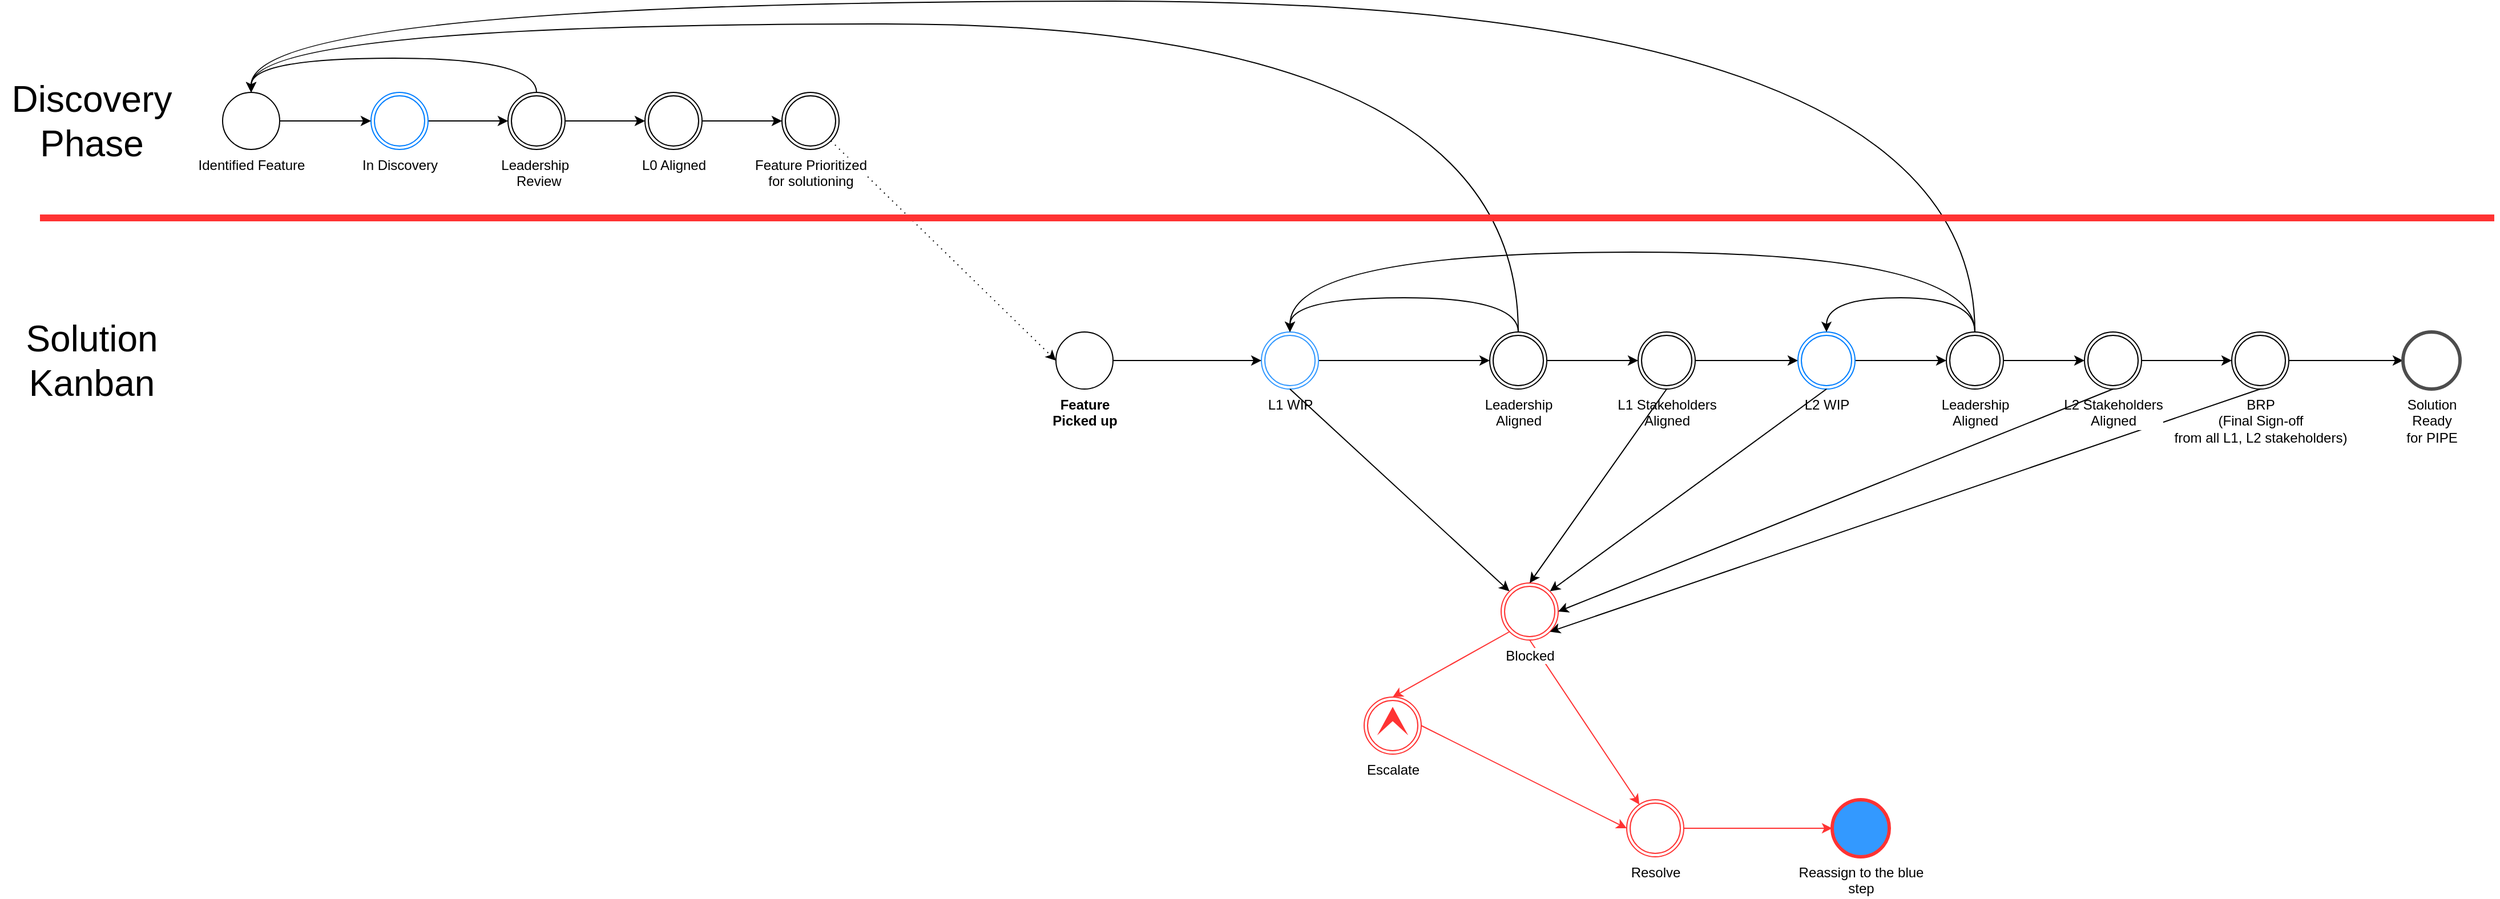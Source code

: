 <mxfile version="13.6.5" type="github">
  <diagram id="vPWEBYrySgTdhOA6jQeR" name="Page-1">
    <mxGraphModel dx="2468" dy="612" grid="1" gridSize="10" guides="1" tooltips="1" connect="1" arrows="1" fold="1" page="1" pageScale="1" pageWidth="1100" pageHeight="850" math="0" shadow="0">
      <root>
        <mxCell id="0" />
        <mxCell id="1" parent="0" />
        <mxCell id="oVar-C9LrSme6sExURbz-7" value="" style="edgeStyle=orthogonalEdgeStyle;rounded=0;orthogonalLoop=1;jettySize=auto;html=1;entryX=0;entryY=0.5;entryDx=0;entryDy=0;curved=1;exitX=1;exitY=0.5;exitDx=0;exitDy=0;" edge="1" parent="1" source="oVar-C9LrSme6sExURbz-86" target="oVar-C9LrSme6sExURbz-5">
          <mxGeometry relative="1" as="geometry" />
        </mxCell>
        <mxCell id="oVar-C9LrSme6sExURbz-2" value="Identified Feature" style="shape=mxgraph.bpmn.shape;html=1;verticalLabelPosition=bottom;labelBackgroundColor=#ffffff;verticalAlign=top;align=center;perimeter=ellipsePerimeter;outlineConnect=0;outline=standard;symbol=general;strokeColor=#000000;" vertex="1" parent="1">
          <mxGeometry x="-900" y="110" width="50" height="50" as="geometry" />
        </mxCell>
        <mxCell id="oVar-C9LrSme6sExURbz-9" value="" style="edgeStyle=orthogonalEdgeStyle;curved=1;rounded=0;orthogonalLoop=1;jettySize=auto;html=1;exitX=1;exitY=0.5;exitDx=0;exitDy=0;" edge="1" parent="1" source="oVar-C9LrSme6sExURbz-5" target="oVar-C9LrSme6sExURbz-16">
          <mxGeometry relative="1" as="geometry" />
        </mxCell>
        <mxCell id="oVar-C9LrSme6sExURbz-5" value="Leadership&amp;nbsp;&lt;br&gt;&amp;nbsp;Review" style="shape=mxgraph.bpmn.shape;html=1;verticalLabelPosition=bottom;labelBackgroundColor=#ffffff;verticalAlign=top;align=center;perimeter=ellipsePerimeter;outlineConnect=0;outline=throwing;symbol=general;" vertex="1" parent="1">
          <mxGeometry x="-650" y="110" width="50" height="50" as="geometry" />
        </mxCell>
        <mxCell id="oVar-C9LrSme6sExURbz-11" value="" style="edgeStyle=orthogonalEdgeStyle;curved=1;rounded=0;orthogonalLoop=1;jettySize=auto;html=1;" edge="1" parent="1" source="oVar-C9LrSme6sExURbz-8" target="oVar-C9LrSme6sExURbz-10">
          <mxGeometry relative="1" as="geometry" />
        </mxCell>
        <mxCell id="oVar-C9LrSme6sExURbz-8" value="L1 WIP" style="shape=mxgraph.bpmn.shape;html=1;verticalLabelPosition=bottom;labelBackgroundColor=#ffffff;verticalAlign=top;align=center;perimeter=ellipsePerimeter;outlineConnect=0;outline=throwing;symbol=general;strokeColor=#3399FF;" vertex="1" parent="1">
          <mxGeometry x="10" y="320" width="50" height="50" as="geometry" />
        </mxCell>
        <mxCell id="oVar-C9LrSme6sExURbz-13" value="" style="edgeStyle=orthogonalEdgeStyle;curved=1;rounded=0;orthogonalLoop=1;jettySize=auto;html=1;" edge="1" parent="1" source="oVar-C9LrSme6sExURbz-10" target="oVar-C9LrSme6sExURbz-12">
          <mxGeometry relative="1" as="geometry" />
        </mxCell>
        <mxCell id="oVar-C9LrSme6sExURbz-20" value="" style="edgeStyle=orthogonalEdgeStyle;curved=1;rounded=0;orthogonalLoop=1;jettySize=auto;html=1;entryX=0.5;entryY=0;entryDx=0;entryDy=0;exitX=0.5;exitY=0;exitDx=0;exitDy=0;" edge="1" parent="1" source="oVar-C9LrSme6sExURbz-10" target="oVar-C9LrSme6sExURbz-8">
          <mxGeometry relative="1" as="geometry">
            <mxPoint x="285" y="170" as="targetPoint" />
            <Array as="points">
              <mxPoint x="235" y="290" />
              <mxPoint x="35" y="290" />
            </Array>
          </mxGeometry>
        </mxCell>
        <mxCell id="oVar-C9LrSme6sExURbz-10" value="Leadership&lt;br&gt;Aligned" style="shape=mxgraph.bpmn.shape;html=1;verticalLabelPosition=bottom;labelBackgroundColor=#ffffff;verticalAlign=top;align=center;perimeter=ellipsePerimeter;outlineConnect=0;outline=throwing;symbol=general;" vertex="1" parent="1">
          <mxGeometry x="210" y="320" width="50" height="50" as="geometry" />
        </mxCell>
        <mxCell id="oVar-C9LrSme6sExURbz-15" value="" style="edgeStyle=orthogonalEdgeStyle;curved=1;rounded=0;orthogonalLoop=1;jettySize=auto;html=1;" edge="1" parent="1" source="oVar-C9LrSme6sExURbz-12" target="oVar-C9LrSme6sExURbz-14">
          <mxGeometry relative="1" as="geometry" />
        </mxCell>
        <mxCell id="oVar-C9LrSme6sExURbz-12" value="L1 Stakeholders&lt;br&gt;Aligned" style="shape=mxgraph.bpmn.shape;html=1;verticalLabelPosition=bottom;labelBackgroundColor=#ffffff;verticalAlign=top;align=center;perimeter=ellipsePerimeter;outlineConnect=0;outline=throwing;symbol=general;strokeColor=#000000;" vertex="1" parent="1">
          <mxGeometry x="340" y="320" width="50" height="50" as="geometry" />
        </mxCell>
        <mxCell id="oVar-C9LrSme6sExURbz-28" value="" style="edgeStyle=none;rounded=0;orthogonalLoop=1;jettySize=auto;html=1;" edge="1" parent="1" source="oVar-C9LrSme6sExURbz-14" target="oVar-C9LrSme6sExURbz-27">
          <mxGeometry relative="1" as="geometry" />
        </mxCell>
        <mxCell id="oVar-C9LrSme6sExURbz-14" value="L2 WIP" style="shape=mxgraph.bpmn.shape;html=1;verticalLabelPosition=bottom;labelBackgroundColor=#ffffff;verticalAlign=top;align=center;perimeter=ellipsePerimeter;outlineConnect=0;outline=throwing;symbol=general;strokeColor=#007FFF;" vertex="1" parent="1">
          <mxGeometry x="480" y="320" width="50" height="50" as="geometry" />
        </mxCell>
        <mxCell id="oVar-C9LrSme6sExURbz-18" value="" style="edgeStyle=orthogonalEdgeStyle;curved=1;rounded=0;orthogonalLoop=1;jettySize=auto;html=1;entryX=0;entryY=0.5;entryDx=0;entryDy=0;exitX=1;exitY=0.5;exitDx=0;exitDy=0;" edge="1" parent="1" source="oVar-C9LrSme6sExURbz-72" target="oVar-C9LrSme6sExURbz-8">
          <mxGeometry relative="1" as="geometry">
            <mxPoint x="60" y="345" as="sourcePoint" />
          </mxGeometry>
        </mxCell>
        <mxCell id="oVar-C9LrSme6sExURbz-16" value="L0 Aligned" style="shape=mxgraph.bpmn.shape;html=1;verticalLabelPosition=bottom;labelBackgroundColor=#ffffff;verticalAlign=top;align=center;perimeter=ellipsePerimeter;outlineConnect=0;outline=throwing;symbol=general;strokeColor=#000000;" vertex="1" parent="1">
          <mxGeometry x="-530" y="110" width="50" height="50" as="geometry" />
        </mxCell>
        <mxCell id="oVar-C9LrSme6sExURbz-31" value="" style="rounded=0;orthogonalLoop=1;jettySize=auto;html=1;strokeColor=#FF3333;exitX=0.5;exitY=1;exitDx=0;exitDy=0;" edge="1" parent="1" source="oVar-C9LrSme6sExURbz-17" target="oVar-C9LrSme6sExURbz-30">
          <mxGeometry relative="1" as="geometry" />
        </mxCell>
        <mxCell id="oVar-C9LrSme6sExURbz-17" value="Blocked" style="shape=mxgraph.bpmn.shape;html=1;verticalLabelPosition=bottom;labelBackgroundColor=#ffffff;verticalAlign=top;align=center;perimeter=ellipsePerimeter;outlineConnect=0;outline=throwing;symbol=general;strokeColor=#FF3333;" vertex="1" parent="1">
          <mxGeometry x="220" y="540" width="50" height="50" as="geometry" />
        </mxCell>
        <mxCell id="oVar-C9LrSme6sExURbz-21" value="" style="edgeStyle=orthogonalEdgeStyle;curved=1;rounded=0;orthogonalLoop=1;jettySize=auto;html=1;entryX=0.5;entryY=0;entryDx=0;entryDy=0;exitX=0.5;exitY=0;exitDx=0;exitDy=0;" edge="1" parent="1" source="oVar-C9LrSme6sExURbz-10" target="oVar-C9LrSme6sExURbz-2">
          <mxGeometry relative="1" as="geometry">
            <mxPoint x="295" y="260" as="sourcePoint" />
            <mxPoint x="185" y="260" as="targetPoint" />
            <Array as="points">
              <mxPoint x="235" y="50" />
              <mxPoint x="-875" y="50" />
            </Array>
          </mxGeometry>
        </mxCell>
        <mxCell id="oVar-C9LrSme6sExURbz-22" value="" style="rounded=0;orthogonalLoop=1;jettySize=auto;html=1;entryX=0.145;entryY=0.145;entryDx=0;entryDy=0;exitX=0.5;exitY=1;exitDx=0;exitDy=0;entryPerimeter=0;" edge="1" parent="1" source="oVar-C9LrSme6sExURbz-8" target="oVar-C9LrSme6sExURbz-17">
          <mxGeometry relative="1" as="geometry">
            <mxPoint x="295" y="260" as="sourcePoint" />
            <mxPoint x="185" y="260" as="targetPoint" />
          </mxGeometry>
        </mxCell>
        <mxCell id="oVar-C9LrSme6sExURbz-24" value="" style="rounded=0;orthogonalLoop=1;jettySize=auto;html=1;entryX=0.5;entryY=0;entryDx=0;entryDy=0;exitX=0.5;exitY=1;exitDx=0;exitDy=0;" edge="1" parent="1" source="oVar-C9LrSme6sExURbz-12" target="oVar-C9LrSme6sExURbz-17">
          <mxGeometry relative="1" as="geometry">
            <mxPoint x="295" y="310" as="sourcePoint" />
            <mxPoint x="100" y="465" as="targetPoint" />
          </mxGeometry>
        </mxCell>
        <mxCell id="oVar-C9LrSme6sExURbz-25" value="" style="rounded=0;orthogonalLoop=1;jettySize=auto;html=1;entryX=0.855;entryY=0.145;entryDx=0;entryDy=0;exitX=0.5;exitY=1;exitDx=0;exitDy=0;entryPerimeter=0;" edge="1" parent="1" source="oVar-C9LrSme6sExURbz-14" target="oVar-C9LrSme6sExURbz-17">
          <mxGeometry relative="1" as="geometry">
            <mxPoint x="395" y="310" as="sourcePoint" />
            <mxPoint x="272.75" y="457.25" as="targetPoint" />
          </mxGeometry>
        </mxCell>
        <mxCell id="oVar-C9LrSme6sExURbz-26" value="" style="rounded=0;orthogonalLoop=1;jettySize=auto;html=1;entryX=0.5;entryY=0;entryDx=0;entryDy=0;exitX=0.5;exitY=0;exitDx=0;exitDy=0;edgeStyle=orthogonalEdgeStyle;curved=1;" edge="1" parent="1" source="oVar-C9LrSme6sExURbz-5" target="oVar-C9LrSme6sExURbz-2">
          <mxGeometry relative="1" as="geometry">
            <mxPoint x="185" y="310" as="sourcePoint" />
            <mxPoint x="237.25" y="457.25" as="targetPoint" />
            <Array as="points">
              <mxPoint x="-625" y="80" />
              <mxPoint x="-875" y="80" />
            </Array>
          </mxGeometry>
        </mxCell>
        <mxCell id="oVar-C9LrSme6sExURbz-36" value="" style="rounded=0;orthogonalLoop=1;jettySize=auto;html=1;entryX=0;entryY=0.5;entryDx=0;entryDy=0;" edge="1" parent="1" source="oVar-C9LrSme6sExURbz-27" target="oVar-C9LrSme6sExURbz-42">
          <mxGeometry relative="1" as="geometry" />
        </mxCell>
        <mxCell id="oVar-C9LrSme6sExURbz-27" value="Leadership&lt;br&gt;Aligned" style="shape=mxgraph.bpmn.shape;html=1;verticalLabelPosition=bottom;labelBackgroundColor=#ffffff;verticalAlign=top;align=center;perimeter=ellipsePerimeter;outlineConnect=0;outline=throwing;symbol=general;" vertex="1" parent="1">
          <mxGeometry x="610" y="320" width="50" height="50" as="geometry" />
        </mxCell>
        <mxCell id="oVar-C9LrSme6sExURbz-29" value="" style="edgeStyle=orthogonalEdgeStyle;curved=1;rounded=0;orthogonalLoop=1;jettySize=auto;html=1;entryX=0.5;entryY=0;entryDx=0;entryDy=0;exitX=0.5;exitY=0;exitDx=0;exitDy=0;" edge="1" parent="1" source="oVar-C9LrSme6sExURbz-27" target="oVar-C9LrSme6sExURbz-8">
          <mxGeometry relative="1" as="geometry">
            <mxPoint x="295" y="260" as="sourcePoint" />
            <mxPoint x="185" y="260" as="targetPoint" />
            <Array as="points">
              <mxPoint x="635" y="250" />
              <mxPoint x="35" y="250" />
            </Array>
          </mxGeometry>
        </mxCell>
        <mxCell id="oVar-C9LrSme6sExURbz-33" value="" style="rounded=0;orthogonalLoop=1;jettySize=auto;html=1;exitX=1;exitY=0.5;exitDx=0;exitDy=0;strokeColor=#FF3333;entryX=0;entryY=0.5;entryDx=0;entryDy=0;" edge="1" parent="1" source="oVar-C9LrSme6sExURbz-30" target="oVar-C9LrSme6sExURbz-76">
          <mxGeometry relative="1" as="geometry" />
        </mxCell>
        <mxCell id="oVar-C9LrSme6sExURbz-30" value="Resolve" style="shape=mxgraph.bpmn.shape;html=1;verticalLabelPosition=bottom;labelBackgroundColor=#ffffff;verticalAlign=top;align=center;perimeter=ellipsePerimeter;outlineConnect=0;outline=throwing;symbol=general;strokeColor=#FF3333;" vertex="1" parent="1">
          <mxGeometry x="330" y="730" width="50" height="50" as="geometry" />
        </mxCell>
        <mxCell id="oVar-C9LrSme6sExURbz-34" value="" style="edgeStyle=orthogonalEdgeStyle;curved=1;rounded=0;orthogonalLoop=1;jettySize=auto;html=1;entryX=0.5;entryY=0;entryDx=0;entryDy=0;exitX=0.5;exitY=0;exitDx=0;exitDy=0;" edge="1" parent="1" source="oVar-C9LrSme6sExURbz-27" target="oVar-C9LrSme6sExURbz-2">
          <mxGeometry relative="1" as="geometry">
            <mxPoint x="615" y="260" as="sourcePoint" />
            <mxPoint x="185" y="260" as="targetPoint" />
            <Array as="points">
              <mxPoint x="635" y="30" />
              <mxPoint x="-875" y="30" />
            </Array>
          </mxGeometry>
        </mxCell>
        <mxCell id="oVar-C9LrSme6sExURbz-39" value="" style="rounded=0;orthogonalLoop=1;jettySize=auto;html=1;entryX=0;entryY=0.5;entryDx=0;entryDy=0;exitX=1;exitY=0.5;exitDx=0;exitDy=0;" edge="1" parent="1" source="oVar-C9LrSme6sExURbz-35" target="oVar-C9LrSme6sExURbz-40">
          <mxGeometry relative="1" as="geometry">
            <mxPoint x="840.0" y="305" as="targetPoint" />
          </mxGeometry>
        </mxCell>
        <mxCell id="oVar-C9LrSme6sExURbz-35" value="BRP&lt;br&gt;(Final Sign-off&lt;br&gt;from all L1, L2 stakeholders)" style="shape=mxgraph.bpmn.shape;html=1;verticalLabelPosition=bottom;labelBackgroundColor=#ffffff;verticalAlign=top;align=center;perimeter=ellipsePerimeter;outlineConnect=0;outline=throwing;symbol=general;" vertex="1" parent="1">
          <mxGeometry x="860" y="320" width="50" height="50" as="geometry" />
        </mxCell>
        <mxCell id="oVar-C9LrSme6sExURbz-37" value="" style="edgeStyle=orthogonalEdgeStyle;curved=1;rounded=0;orthogonalLoop=1;jettySize=auto;html=1;entryX=0.5;entryY=0;entryDx=0;entryDy=0;exitX=0.5;exitY=0;exitDx=0;exitDy=0;" edge="1" parent="1" source="oVar-C9LrSme6sExURbz-27" target="oVar-C9LrSme6sExURbz-14">
          <mxGeometry relative="1" as="geometry">
            <mxPoint x="615" y="260" as="sourcePoint" />
            <mxPoint x="185" y="260" as="targetPoint" />
            <Array as="points">
              <mxPoint x="635" y="290" />
              <mxPoint x="505" y="290" />
            </Array>
          </mxGeometry>
        </mxCell>
        <mxCell id="oVar-C9LrSme6sExURbz-40" value="Solution&lt;br&gt;Ready&lt;br&gt;for PIPE" style="shape=mxgraph.bpmn.shape;html=1;verticalLabelPosition=bottom;labelBackgroundColor=#ffffff;verticalAlign=top;align=center;perimeter=ellipsePerimeter;outlineConnect=0;outline=end;symbol=general;strokeColor=#4D4D4D;" vertex="1" parent="1">
          <mxGeometry x="1010" y="320" width="50" height="50" as="geometry" />
        </mxCell>
        <mxCell id="oVar-C9LrSme6sExURbz-41" value="" style="rounded=0;orthogonalLoop=1;jettySize=auto;html=1;exitX=0.5;exitY=1;exitDx=0;exitDy=0;entryX=0.855;entryY=0.855;entryDx=0;entryDy=0;entryPerimeter=0;" edge="1" parent="1" source="oVar-C9LrSme6sExURbz-35" target="oVar-C9LrSme6sExURbz-17">
          <mxGeometry relative="1" as="geometry">
            <mxPoint x="495" y="310" as="sourcePoint" />
            <mxPoint x="270" y="565" as="targetPoint" />
          </mxGeometry>
        </mxCell>
        <mxCell id="oVar-C9LrSme6sExURbz-42" value="L2 Stakeholders&lt;br&gt;Aligned" style="shape=mxgraph.bpmn.shape;html=1;verticalLabelPosition=bottom;labelBackgroundColor=#ffffff;verticalAlign=top;align=center;perimeter=ellipsePerimeter;outlineConnect=0;outline=throwing;symbol=general;" vertex="1" parent="1">
          <mxGeometry x="731" y="320" width="50" height="50" as="geometry" />
        </mxCell>
        <mxCell id="oVar-C9LrSme6sExURbz-47" value="" style="rounded=0;orthogonalLoop=1;jettySize=auto;html=1;entryX=0;entryY=0.5;entryDx=0;entryDy=0;exitX=1;exitY=0.5;exitDx=0;exitDy=0;strokeColor=#FF3333;" edge="1" parent="1" source="oVar-C9LrSme6sExURbz-44" target="oVar-C9LrSme6sExURbz-30">
          <mxGeometry relative="1" as="geometry" />
        </mxCell>
        <mxCell id="oVar-C9LrSme6sExURbz-44" value="Escalate" style="shape=mxgraph.bpmn.shape;html=1;verticalLabelPosition=bottom;labelBackgroundColor=#ffffff;verticalAlign=top;align=center;perimeter=ellipsePerimeter;outlineConnect=0;outline=throwing;symbol=escalation;strokeColor=#FF3333;" vertex="1" parent="1">
          <mxGeometry x="100" y="640" width="50" height="50" as="geometry" />
        </mxCell>
        <mxCell id="oVar-C9LrSme6sExURbz-45" value="" style="rounded=0;orthogonalLoop=1;jettySize=auto;html=1;exitX=0.145;exitY=0.855;exitDx=0;exitDy=0;exitPerimeter=0;entryX=0.5;entryY=0;entryDx=0;entryDy=0;strokeColor=#FF3333;" edge="1" parent="1" source="oVar-C9LrSme6sExURbz-17" target="oVar-C9LrSme6sExURbz-44">
          <mxGeometry relative="1" as="geometry">
            <mxPoint x="255" y="500" as="sourcePoint" />
            <mxPoint x="255" y="540.0" as="targetPoint" />
          </mxGeometry>
        </mxCell>
        <mxCell id="oVar-C9LrSme6sExURbz-48" style="edgeStyle=none;rounded=0;orthogonalLoop=1;jettySize=auto;html=1;exitX=1;exitY=0.5;exitDx=0;exitDy=0;entryX=0;entryY=0.5;entryDx=0;entryDy=0;" edge="1" parent="1" source="oVar-C9LrSme6sExURbz-42" target="oVar-C9LrSme6sExURbz-35">
          <mxGeometry relative="1" as="geometry">
            <mxPoint x="735" y="330" as="targetPoint" />
          </mxGeometry>
        </mxCell>
        <mxCell id="oVar-C9LrSme6sExURbz-65" value="" style="edgeStyle=none;rounded=0;orthogonalLoop=1;jettySize=auto;html=1;entryX=0;entryY=0.5;entryDx=0;entryDy=0;dashed=1;dashPattern=1 4;" edge="1" parent="1" source="oVar-C9LrSme6sExURbz-63" target="oVar-C9LrSme6sExURbz-72">
          <mxGeometry relative="1" as="geometry">
            <mxPoint x="10" y="275" as="targetPoint" />
          </mxGeometry>
        </mxCell>
        <mxCell id="oVar-C9LrSme6sExURbz-63" value="Feature Prioritized&lt;br&gt;for solutioning" style="shape=mxgraph.bpmn.shape;html=1;verticalLabelPosition=bottom;labelBackgroundColor=#ffffff;verticalAlign=top;align=center;perimeter=ellipsePerimeter;outlineConnect=0;outline=throwing;symbol=general;strokeColor=#000000;" vertex="1" parent="1">
          <mxGeometry x="-410" y="110" width="50" height="50" as="geometry" />
        </mxCell>
        <mxCell id="oVar-C9LrSme6sExURbz-69" value="" style="edgeStyle=orthogonalEdgeStyle;curved=1;rounded=0;orthogonalLoop=1;jettySize=auto;html=1;exitX=1;exitY=0.5;exitDx=0;exitDy=0;entryX=0;entryY=0.5;entryDx=0;entryDy=0;" edge="1" parent="1" source="oVar-C9LrSme6sExURbz-16" target="oVar-C9LrSme6sExURbz-63">
          <mxGeometry relative="1" as="geometry">
            <mxPoint x="-750" y="145" as="sourcePoint" />
            <mxPoint x="-610" y="145" as="targetPoint" />
          </mxGeometry>
        </mxCell>
        <mxCell id="oVar-C9LrSme6sExURbz-72" value="&lt;b&gt;Feature&lt;br&gt;Picked up&lt;/b&gt;" style="shape=mxgraph.bpmn.shape;html=1;verticalLabelPosition=bottom;labelBackgroundColor=#ffffff;verticalAlign=top;align=center;perimeter=ellipsePerimeter;outlineConnect=0;outline=standard;symbol=general;" vertex="1" parent="1">
          <mxGeometry x="-170" y="320" width="50" height="50" as="geometry" />
        </mxCell>
        <mxCell id="oVar-C9LrSme6sExURbz-76" value="Reassign to the blue&lt;br&gt;step" style="shape=mxgraph.bpmn.shape;html=1;verticalLabelPosition=bottom;labelBackgroundColor=#ffffff;verticalAlign=top;align=center;perimeter=ellipsePerimeter;outlineConnect=0;outline=end;symbol=general;strokeColor=#FF3333;fillColor=#3399FF;" vertex="1" parent="1">
          <mxGeometry x="510" y="730" width="50" height="50" as="geometry" />
        </mxCell>
        <mxCell id="oVar-C9LrSme6sExURbz-82" value="" style="endArrow=none;html=1;strokeColor=#FF3333;strokeWidth=6;" edge="1" parent="1">
          <mxGeometry width="50" height="50" relative="1" as="geometry">
            <mxPoint x="-1060" y="220" as="sourcePoint" />
            <mxPoint x="1090" y="220" as="targetPoint" />
          </mxGeometry>
        </mxCell>
        <mxCell id="oVar-C9LrSme6sExURbz-83" value="&lt;font style=&quot;font-size: 32px&quot;&gt;Solution&lt;br&gt;Kanban&lt;br&gt;&lt;/font&gt;" style="text;html=1;align=center;verticalAlign=middle;resizable=0;points=[];autosize=1;" vertex="1" parent="1">
          <mxGeometry x="-1080" y="320" width="130" height="50" as="geometry" />
        </mxCell>
        <mxCell id="oVar-C9LrSme6sExURbz-86" value="In Discovery" style="shape=mxgraph.bpmn.shape;html=1;verticalLabelPosition=bottom;labelBackgroundColor=#ffffff;verticalAlign=top;align=center;perimeter=ellipsePerimeter;outlineConnect=0;outline=throwing;symbol=general;strokeColor=#007FFF;" vertex="1" parent="1">
          <mxGeometry x="-770" y="110" width="50" height="50" as="geometry" />
        </mxCell>
        <mxCell id="oVar-C9LrSme6sExURbz-88" value="" style="edgeStyle=orthogonalEdgeStyle;rounded=0;orthogonalLoop=1;jettySize=auto;html=1;curved=1;exitX=1;exitY=0.5;exitDx=0;exitDy=0;" edge="1" parent="1" source="oVar-C9LrSme6sExURbz-2">
          <mxGeometry relative="1" as="geometry">
            <mxPoint x="-710" y="145" as="sourcePoint" />
            <mxPoint x="-770" y="135" as="targetPoint" />
          </mxGeometry>
        </mxCell>
        <mxCell id="oVar-C9LrSme6sExURbz-89" value="" style="rounded=0;orthogonalLoop=1;jettySize=auto;html=1;entryX=1;entryY=0.5;entryDx=0;entryDy=0;exitX=0.5;exitY=1;exitDx=0;exitDy=0;" edge="1" parent="1" source="oVar-C9LrSme6sExURbz-42" target="oVar-C9LrSme6sExURbz-17">
          <mxGeometry relative="1" as="geometry">
            <mxPoint x="515" y="380.0" as="sourcePoint" />
            <mxPoint x="272.75" y="557.25" as="targetPoint" />
          </mxGeometry>
        </mxCell>
        <mxCell id="oVar-C9LrSme6sExURbz-90" value="&lt;font style=&quot;font-size: 32px&quot;&gt;Discovery&lt;br&gt;Phase&lt;br&gt;&lt;/font&gt;" style="text;html=1;align=center;verticalAlign=middle;resizable=0;points=[];autosize=1;" vertex="1" parent="1">
          <mxGeometry x="-1095" y="110" width="160" height="50" as="geometry" />
        </mxCell>
      </root>
    </mxGraphModel>
  </diagram>
</mxfile>
